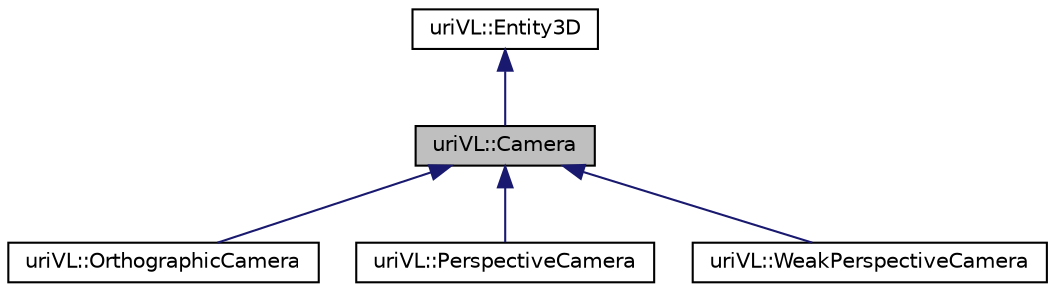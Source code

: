 digraph "uriVL::Camera"
{
  edge [fontname="Helvetica",fontsize="10",labelfontname="Helvetica",labelfontsize="10"];
  node [fontname="Helvetica",fontsize="10",shape=record];
  Node1 [label="uriVL::Camera",height=0.2,width=0.4,color="black", fillcolor="grey75", style="filled", fontcolor="black"];
  Node2 -> Node1 [dir="back",color="midnightblue",fontsize="10",style="solid",fontname="Helvetica"];
  Node2 [label="uriVL::Entity3D",height=0.2,width=0.4,color="black", fillcolor="white", style="filled",URL="$classuriVL_1_1Entity3D.html",tooltip="The base virtual Entity3D class. "];
  Node1 -> Node3 [dir="back",color="midnightblue",fontsize="10",style="solid",fontname="Helvetica"];
  Node3 [label="uriVL::OrthographicCamera",height=0.2,width=0.4,color="black", fillcolor="white", style="filled",URL="$classuriVL_1_1OrthographicCamera.html",tooltip="Implements the OrthographicCamera class. "];
  Node1 -> Node4 [dir="back",color="midnightblue",fontsize="10",style="solid",fontname="Helvetica"];
  Node4 [label="uriVL::PerspectiveCamera",height=0.2,width=0.4,color="black", fillcolor="white", style="filled",URL="$classuriVL_1_1PerspectiveCamera.html",tooltip="Implements the PerspectiveCamera class. "];
  Node1 -> Node5 [dir="back",color="midnightblue",fontsize="10",style="solid",fontname="Helvetica"];
  Node5 [label="uriVL::WeakPerspectiveCamera",height=0.2,width=0.4,color="black", fillcolor="white", style="filled",URL="$classuriVL_1_1WeakPerspectiveCamera.html",tooltip="Implements the WeakPerspectiveCamera class. "];
}
